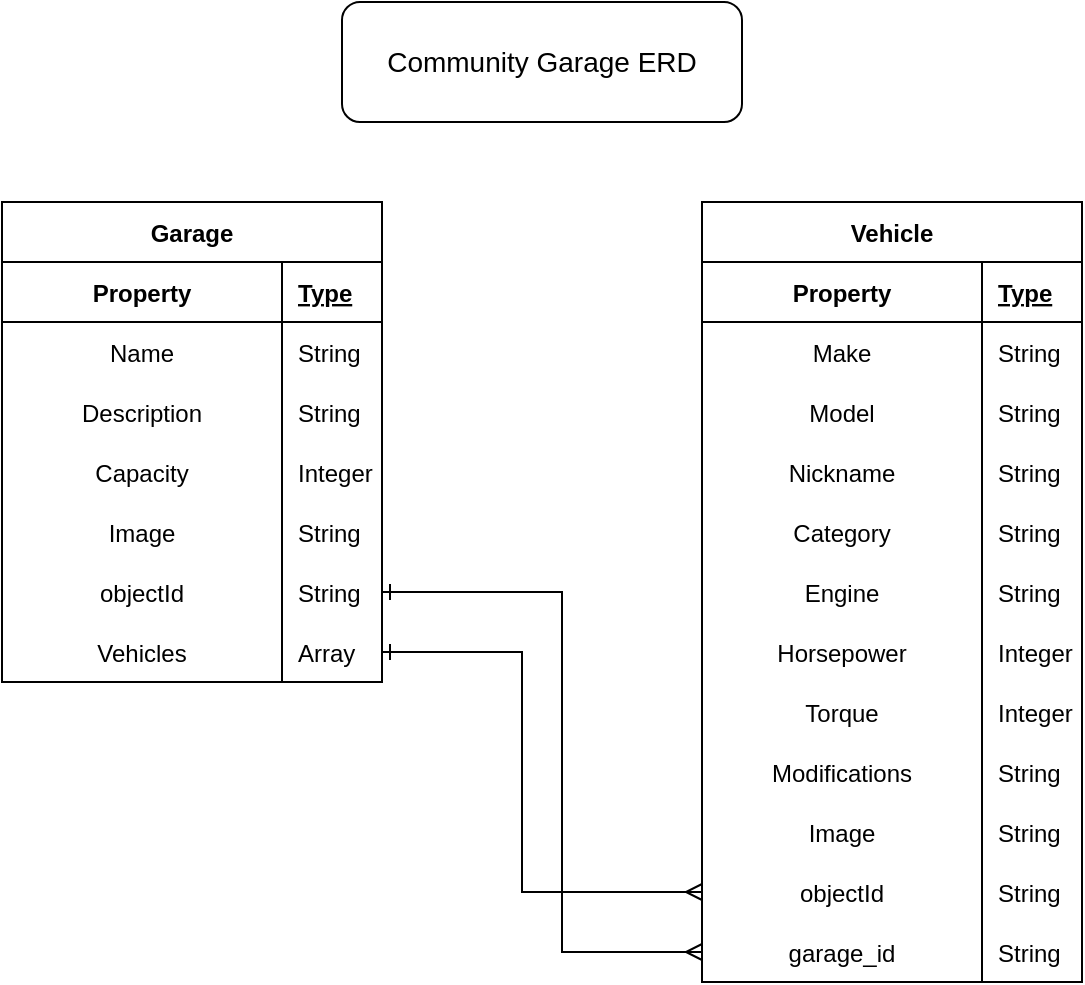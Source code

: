 <mxfile version="20.4.2" type="github">
  <diagram id="mfgf_DxSWvPRphigtXnv" name="Page-1">
    <mxGraphModel dx="466" dy="768" grid="1" gridSize="10" guides="1" tooltips="1" connect="1" arrows="1" fold="1" page="1" pageScale="1" pageWidth="850" pageHeight="1100" math="0" shadow="0">
      <root>
        <mxCell id="0" />
        <mxCell id="1" parent="0" />
        <mxCell id="8G7je8lipAlwb6NqFDqW-1" value="Garage" style="shape=table;startSize=30;container=1;collapsible=1;childLayout=tableLayout;fixedRows=1;rowLines=0;fontStyle=1;align=center;resizeLast=1;" parent="1" vertex="1">
          <mxGeometry x="130" y="120" width="190" height="240" as="geometry">
            <mxRectangle x="160" y="120" width="80" height="30" as="alternateBounds" />
          </mxGeometry>
        </mxCell>
        <mxCell id="8G7je8lipAlwb6NqFDqW-2" value="" style="shape=tableRow;horizontal=0;startSize=0;swimlaneHead=0;swimlaneBody=0;fillColor=none;collapsible=0;dropTarget=0;points=[[0,0.5],[1,0.5]];portConstraint=eastwest;top=0;left=0;right=0;bottom=1;" parent="8G7je8lipAlwb6NqFDqW-1" vertex="1">
          <mxGeometry y="30" width="190" height="30" as="geometry" />
        </mxCell>
        <mxCell id="8G7je8lipAlwb6NqFDqW-3" value="Property" style="shape=partialRectangle;connectable=0;fillColor=none;top=0;left=0;bottom=0;right=0;fontStyle=1;overflow=hidden;" parent="8G7je8lipAlwb6NqFDqW-2" vertex="1">
          <mxGeometry width="140" height="30" as="geometry">
            <mxRectangle width="140" height="30" as="alternateBounds" />
          </mxGeometry>
        </mxCell>
        <mxCell id="8G7je8lipAlwb6NqFDqW-4" value="Type" style="shape=partialRectangle;connectable=0;fillColor=none;top=0;left=0;bottom=0;right=0;align=left;spacingLeft=6;fontStyle=5;overflow=hidden;" parent="8G7je8lipAlwb6NqFDqW-2" vertex="1">
          <mxGeometry x="140" width="50" height="30" as="geometry">
            <mxRectangle width="50" height="30" as="alternateBounds" />
          </mxGeometry>
        </mxCell>
        <mxCell id="8G7je8lipAlwb6NqFDqW-5" value="" style="shape=tableRow;horizontal=0;startSize=0;swimlaneHead=0;swimlaneBody=0;fillColor=none;collapsible=0;dropTarget=0;points=[[0,0.5],[1,0.5]];portConstraint=eastwest;top=0;left=0;right=0;bottom=0;" parent="8G7je8lipAlwb6NqFDqW-1" vertex="1">
          <mxGeometry y="60" width="190" height="30" as="geometry" />
        </mxCell>
        <mxCell id="8G7je8lipAlwb6NqFDqW-6" value="Name" style="shape=partialRectangle;connectable=0;fillColor=none;top=0;left=0;bottom=0;right=0;editable=1;overflow=hidden;" parent="8G7je8lipAlwb6NqFDqW-5" vertex="1">
          <mxGeometry width="140" height="30" as="geometry">
            <mxRectangle width="140" height="30" as="alternateBounds" />
          </mxGeometry>
        </mxCell>
        <mxCell id="8G7je8lipAlwb6NqFDqW-7" value="String" style="shape=partialRectangle;connectable=0;fillColor=none;top=0;left=0;bottom=0;right=0;align=left;spacingLeft=6;overflow=hidden;" parent="8G7je8lipAlwb6NqFDqW-5" vertex="1">
          <mxGeometry x="140" width="50" height="30" as="geometry">
            <mxRectangle width="50" height="30" as="alternateBounds" />
          </mxGeometry>
        </mxCell>
        <mxCell id="8G7je8lipAlwb6NqFDqW-8" value="" style="shape=tableRow;horizontal=0;startSize=0;swimlaneHead=0;swimlaneBody=0;fillColor=none;collapsible=0;dropTarget=0;points=[[0,0.5],[1,0.5]];portConstraint=eastwest;top=0;left=0;right=0;bottom=0;" parent="8G7je8lipAlwb6NqFDqW-1" vertex="1">
          <mxGeometry y="90" width="190" height="30" as="geometry" />
        </mxCell>
        <mxCell id="8G7je8lipAlwb6NqFDqW-9" value="Description" style="shape=partialRectangle;connectable=0;fillColor=none;top=0;left=0;bottom=0;right=0;editable=1;overflow=hidden;" parent="8G7je8lipAlwb6NqFDqW-8" vertex="1">
          <mxGeometry width="140" height="30" as="geometry">
            <mxRectangle width="140" height="30" as="alternateBounds" />
          </mxGeometry>
        </mxCell>
        <mxCell id="8G7je8lipAlwb6NqFDqW-10" value="String" style="shape=partialRectangle;connectable=0;fillColor=none;top=0;left=0;bottom=0;right=0;align=left;spacingLeft=6;overflow=hidden;" parent="8G7je8lipAlwb6NqFDqW-8" vertex="1">
          <mxGeometry x="140" width="50" height="30" as="geometry">
            <mxRectangle width="50" height="30" as="alternateBounds" />
          </mxGeometry>
        </mxCell>
        <mxCell id="8G7je8lipAlwb6NqFDqW-11" value="" style="shape=tableRow;horizontal=0;startSize=0;swimlaneHead=0;swimlaneBody=0;fillColor=none;collapsible=0;dropTarget=0;points=[[0,0.5],[1,0.5]];portConstraint=eastwest;top=0;left=0;right=0;bottom=0;" parent="8G7je8lipAlwb6NqFDqW-1" vertex="1">
          <mxGeometry y="120" width="190" height="30" as="geometry" />
        </mxCell>
        <mxCell id="8G7je8lipAlwb6NqFDqW-12" value="Capacity" style="shape=partialRectangle;connectable=0;fillColor=none;top=0;left=0;bottom=0;right=0;editable=1;overflow=hidden;" parent="8G7je8lipAlwb6NqFDqW-11" vertex="1">
          <mxGeometry width="140" height="30" as="geometry">
            <mxRectangle width="140" height="30" as="alternateBounds" />
          </mxGeometry>
        </mxCell>
        <mxCell id="8G7je8lipAlwb6NqFDqW-13" value="Integer" style="shape=partialRectangle;connectable=0;fillColor=none;top=0;left=0;bottom=0;right=0;align=left;spacingLeft=6;overflow=hidden;" parent="8G7je8lipAlwb6NqFDqW-11" vertex="1">
          <mxGeometry x="140" width="50" height="30" as="geometry">
            <mxRectangle width="50" height="30" as="alternateBounds" />
          </mxGeometry>
        </mxCell>
        <mxCell id="OGnzqwqpYi_XJ-3Nk9AH-17" style="shape=tableRow;horizontal=0;startSize=0;swimlaneHead=0;swimlaneBody=0;fillColor=none;collapsible=0;dropTarget=0;points=[[0,0.5],[1,0.5]];portConstraint=eastwest;top=0;left=0;right=0;bottom=0;" vertex="1" parent="8G7je8lipAlwb6NqFDqW-1">
          <mxGeometry y="150" width="190" height="30" as="geometry" />
        </mxCell>
        <mxCell id="OGnzqwqpYi_XJ-3Nk9AH-18" value="Image" style="shape=partialRectangle;connectable=0;fillColor=none;top=0;left=0;bottom=0;right=0;editable=1;overflow=hidden;" vertex="1" parent="OGnzqwqpYi_XJ-3Nk9AH-17">
          <mxGeometry width="140" height="30" as="geometry">
            <mxRectangle width="140" height="30" as="alternateBounds" />
          </mxGeometry>
        </mxCell>
        <mxCell id="OGnzqwqpYi_XJ-3Nk9AH-19" value="String" style="shape=partialRectangle;connectable=0;fillColor=none;top=0;left=0;bottom=0;right=0;align=left;spacingLeft=6;overflow=hidden;" vertex="1" parent="OGnzqwqpYi_XJ-3Nk9AH-17">
          <mxGeometry x="140" width="50" height="30" as="geometry">
            <mxRectangle width="50" height="30" as="alternateBounds" />
          </mxGeometry>
        </mxCell>
        <mxCell id="8G7je8lipAlwb6NqFDqW-34" style="shape=tableRow;horizontal=0;startSize=0;swimlaneHead=0;swimlaneBody=0;fillColor=none;collapsible=0;dropTarget=0;points=[[0,0.5],[1,0.5]];portConstraint=eastwest;top=0;left=0;right=0;bottom=0;" parent="8G7je8lipAlwb6NqFDqW-1" vertex="1">
          <mxGeometry y="180" width="190" height="30" as="geometry" />
        </mxCell>
        <mxCell id="8G7je8lipAlwb6NqFDqW-35" value="objectId" style="shape=partialRectangle;connectable=0;fillColor=none;top=0;left=0;bottom=0;right=0;editable=1;overflow=hidden;" parent="8G7je8lipAlwb6NqFDqW-34" vertex="1">
          <mxGeometry width="140" height="30" as="geometry">
            <mxRectangle width="140" height="30" as="alternateBounds" />
          </mxGeometry>
        </mxCell>
        <mxCell id="8G7je8lipAlwb6NqFDqW-36" value="String" style="shape=partialRectangle;connectable=0;fillColor=none;top=0;left=0;bottom=0;right=0;align=left;spacingLeft=6;overflow=hidden;" parent="8G7je8lipAlwb6NqFDqW-34" vertex="1">
          <mxGeometry x="140" width="50" height="30" as="geometry">
            <mxRectangle width="50" height="30" as="alternateBounds" />
          </mxGeometry>
        </mxCell>
        <mxCell id="OGnzqwqpYi_XJ-3Nk9AH-11" style="shape=tableRow;horizontal=0;startSize=0;swimlaneHead=0;swimlaneBody=0;fillColor=none;collapsible=0;dropTarget=0;points=[[0,0.5],[1,0.5]];portConstraint=eastwest;top=0;left=0;right=0;bottom=0;" vertex="1" parent="8G7je8lipAlwb6NqFDqW-1">
          <mxGeometry y="210" width="190" height="30" as="geometry" />
        </mxCell>
        <mxCell id="OGnzqwqpYi_XJ-3Nk9AH-12" value="Vehicles" style="shape=partialRectangle;connectable=0;fillColor=none;top=0;left=0;bottom=0;right=0;editable=1;overflow=hidden;" vertex="1" parent="OGnzqwqpYi_XJ-3Nk9AH-11">
          <mxGeometry width="140" height="30" as="geometry">
            <mxRectangle width="140" height="30" as="alternateBounds" />
          </mxGeometry>
        </mxCell>
        <mxCell id="OGnzqwqpYi_XJ-3Nk9AH-13" value="Array" style="shape=partialRectangle;connectable=0;fillColor=none;top=0;left=0;bottom=0;right=0;align=left;spacingLeft=6;overflow=hidden;" vertex="1" parent="OGnzqwqpYi_XJ-3Nk9AH-11">
          <mxGeometry x="140" width="50" height="30" as="geometry">
            <mxRectangle width="50" height="30" as="alternateBounds" />
          </mxGeometry>
        </mxCell>
        <mxCell id="8G7je8lipAlwb6NqFDqW-14" value="Vehicle" style="shape=table;startSize=30;container=1;collapsible=1;childLayout=tableLayout;fixedRows=1;rowLines=0;fontStyle=1;align=center;resizeLast=1;" parent="1" vertex="1">
          <mxGeometry x="480" y="120" width="190" height="390" as="geometry">
            <mxRectangle x="160" y="120" width="80" height="30" as="alternateBounds" />
          </mxGeometry>
        </mxCell>
        <mxCell id="8G7je8lipAlwb6NqFDqW-15" value="" style="shape=tableRow;horizontal=0;startSize=0;swimlaneHead=0;swimlaneBody=0;fillColor=none;collapsible=0;dropTarget=0;points=[[0,0.5],[1,0.5]];portConstraint=eastwest;top=0;left=0;right=0;bottom=1;" parent="8G7je8lipAlwb6NqFDqW-14" vertex="1">
          <mxGeometry y="30" width="190" height="30" as="geometry" />
        </mxCell>
        <mxCell id="8G7je8lipAlwb6NqFDqW-16" value="Property" style="shape=partialRectangle;connectable=0;fillColor=none;top=0;left=0;bottom=0;right=0;fontStyle=1;overflow=hidden;" parent="8G7je8lipAlwb6NqFDqW-15" vertex="1">
          <mxGeometry width="140" height="30" as="geometry">
            <mxRectangle width="140" height="30" as="alternateBounds" />
          </mxGeometry>
        </mxCell>
        <mxCell id="8G7je8lipAlwb6NqFDqW-17" value="Type" style="shape=partialRectangle;connectable=0;fillColor=none;top=0;left=0;bottom=0;right=0;align=left;spacingLeft=6;fontStyle=5;overflow=hidden;" parent="8G7je8lipAlwb6NqFDqW-15" vertex="1">
          <mxGeometry x="140" width="50" height="30" as="geometry">
            <mxRectangle width="50" height="30" as="alternateBounds" />
          </mxGeometry>
        </mxCell>
        <mxCell id="8G7je8lipAlwb6NqFDqW-18" value="" style="shape=tableRow;horizontal=0;startSize=0;swimlaneHead=0;swimlaneBody=0;fillColor=none;collapsible=0;dropTarget=0;points=[[0,0.5],[1,0.5]];portConstraint=eastwest;top=0;left=0;right=0;bottom=0;" parent="8G7je8lipAlwb6NqFDqW-14" vertex="1">
          <mxGeometry y="60" width="190" height="30" as="geometry" />
        </mxCell>
        <mxCell id="8G7je8lipAlwb6NqFDqW-19" value="Make" style="shape=partialRectangle;connectable=0;fillColor=none;top=0;left=0;bottom=0;right=0;editable=1;overflow=hidden;" parent="8G7je8lipAlwb6NqFDqW-18" vertex="1">
          <mxGeometry width="140" height="30" as="geometry">
            <mxRectangle width="140" height="30" as="alternateBounds" />
          </mxGeometry>
        </mxCell>
        <mxCell id="8G7je8lipAlwb6NqFDqW-20" value="String" style="shape=partialRectangle;connectable=0;fillColor=none;top=0;left=0;bottom=0;right=0;align=left;spacingLeft=6;overflow=hidden;" parent="8G7je8lipAlwb6NqFDqW-18" vertex="1">
          <mxGeometry x="140" width="50" height="30" as="geometry">
            <mxRectangle width="50" height="30" as="alternateBounds" />
          </mxGeometry>
        </mxCell>
        <mxCell id="8G7je8lipAlwb6NqFDqW-21" value="" style="shape=tableRow;horizontal=0;startSize=0;swimlaneHead=0;swimlaneBody=0;fillColor=none;collapsible=0;dropTarget=0;points=[[0,0.5],[1,0.5]];portConstraint=eastwest;top=0;left=0;right=0;bottom=0;" parent="8G7je8lipAlwb6NqFDqW-14" vertex="1">
          <mxGeometry y="90" width="190" height="30" as="geometry" />
        </mxCell>
        <mxCell id="8G7je8lipAlwb6NqFDqW-22" value="Model" style="shape=partialRectangle;connectable=0;fillColor=none;top=0;left=0;bottom=0;right=0;editable=1;overflow=hidden;" parent="8G7je8lipAlwb6NqFDqW-21" vertex="1">
          <mxGeometry width="140" height="30" as="geometry">
            <mxRectangle width="140" height="30" as="alternateBounds" />
          </mxGeometry>
        </mxCell>
        <mxCell id="8G7je8lipAlwb6NqFDqW-23" value="String" style="shape=partialRectangle;connectable=0;fillColor=none;top=0;left=0;bottom=0;right=0;align=left;spacingLeft=6;overflow=hidden;" parent="8G7je8lipAlwb6NqFDqW-21" vertex="1">
          <mxGeometry x="140" width="50" height="30" as="geometry">
            <mxRectangle width="50" height="30" as="alternateBounds" />
          </mxGeometry>
        </mxCell>
        <mxCell id="8G7je8lipAlwb6NqFDqW-24" value="" style="shape=tableRow;horizontal=0;startSize=0;swimlaneHead=0;swimlaneBody=0;fillColor=none;collapsible=0;dropTarget=0;points=[[0,0.5],[1,0.5]];portConstraint=eastwest;top=0;left=0;right=0;bottom=0;" parent="8G7je8lipAlwb6NqFDqW-14" vertex="1">
          <mxGeometry y="120" width="190" height="30" as="geometry" />
        </mxCell>
        <mxCell id="8G7je8lipAlwb6NqFDqW-25" value="Nickname" style="shape=partialRectangle;connectable=0;fillColor=none;top=0;left=0;bottom=0;right=0;editable=1;overflow=hidden;" parent="8G7je8lipAlwb6NqFDqW-24" vertex="1">
          <mxGeometry width="140" height="30" as="geometry">
            <mxRectangle width="140" height="30" as="alternateBounds" />
          </mxGeometry>
        </mxCell>
        <mxCell id="8G7je8lipAlwb6NqFDqW-26" value="String" style="shape=partialRectangle;connectable=0;fillColor=none;top=0;left=0;bottom=0;right=0;align=left;spacingLeft=6;overflow=hidden;" parent="8G7je8lipAlwb6NqFDqW-24" vertex="1">
          <mxGeometry x="140" width="50" height="30" as="geometry">
            <mxRectangle width="50" height="30" as="alternateBounds" />
          </mxGeometry>
        </mxCell>
        <mxCell id="dCpzDybhtS82MDEVjnS--1" style="shape=tableRow;horizontal=0;startSize=0;swimlaneHead=0;swimlaneBody=0;fillColor=none;collapsible=0;dropTarget=0;points=[[0,0.5],[1,0.5]];portConstraint=eastwest;top=0;left=0;right=0;bottom=0;" parent="8G7je8lipAlwb6NqFDqW-14" vertex="1">
          <mxGeometry y="150" width="190" height="30" as="geometry" />
        </mxCell>
        <mxCell id="dCpzDybhtS82MDEVjnS--2" value="Category" style="shape=partialRectangle;connectable=0;fillColor=none;top=0;left=0;bottom=0;right=0;editable=1;overflow=hidden;" parent="dCpzDybhtS82MDEVjnS--1" vertex="1">
          <mxGeometry width="140" height="30" as="geometry">
            <mxRectangle width="140" height="30" as="alternateBounds" />
          </mxGeometry>
        </mxCell>
        <mxCell id="dCpzDybhtS82MDEVjnS--3" value="String" style="shape=partialRectangle;connectable=0;fillColor=none;top=0;left=0;bottom=0;right=0;align=left;spacingLeft=6;overflow=hidden;" parent="dCpzDybhtS82MDEVjnS--1" vertex="1">
          <mxGeometry x="140" width="50" height="30" as="geometry">
            <mxRectangle width="50" height="30" as="alternateBounds" />
          </mxGeometry>
        </mxCell>
        <mxCell id="OGnzqwqpYi_XJ-3Nk9AH-7" style="shape=tableRow;horizontal=0;startSize=0;swimlaneHead=0;swimlaneBody=0;fillColor=none;collapsible=0;dropTarget=0;points=[[0,0.5],[1,0.5]];portConstraint=eastwest;top=0;left=0;right=0;bottom=0;" vertex="1" parent="8G7je8lipAlwb6NqFDqW-14">
          <mxGeometry y="180" width="190" height="30" as="geometry" />
        </mxCell>
        <mxCell id="OGnzqwqpYi_XJ-3Nk9AH-8" value="Engine" style="shape=partialRectangle;connectable=0;fillColor=none;top=0;left=0;bottom=0;right=0;editable=1;overflow=hidden;" vertex="1" parent="OGnzqwqpYi_XJ-3Nk9AH-7">
          <mxGeometry width="140" height="30" as="geometry">
            <mxRectangle width="140" height="30" as="alternateBounds" />
          </mxGeometry>
        </mxCell>
        <mxCell id="OGnzqwqpYi_XJ-3Nk9AH-9" value="String" style="shape=partialRectangle;connectable=0;fillColor=none;top=0;left=0;bottom=0;right=0;align=left;spacingLeft=6;overflow=hidden;" vertex="1" parent="OGnzqwqpYi_XJ-3Nk9AH-7">
          <mxGeometry x="140" width="50" height="30" as="geometry">
            <mxRectangle width="50" height="30" as="alternateBounds" />
          </mxGeometry>
        </mxCell>
        <mxCell id="OGnzqwqpYi_XJ-3Nk9AH-4" style="shape=tableRow;horizontal=0;startSize=0;swimlaneHead=0;swimlaneBody=0;fillColor=none;collapsible=0;dropTarget=0;points=[[0,0.5],[1,0.5]];portConstraint=eastwest;top=0;left=0;right=0;bottom=0;" vertex="1" parent="8G7je8lipAlwb6NqFDqW-14">
          <mxGeometry y="210" width="190" height="30" as="geometry" />
        </mxCell>
        <mxCell id="OGnzqwqpYi_XJ-3Nk9AH-5" value="Horsepower" style="shape=partialRectangle;connectable=0;fillColor=none;top=0;left=0;bottom=0;right=0;editable=1;overflow=hidden;" vertex="1" parent="OGnzqwqpYi_XJ-3Nk9AH-4">
          <mxGeometry width="140" height="30" as="geometry">
            <mxRectangle width="140" height="30" as="alternateBounds" />
          </mxGeometry>
        </mxCell>
        <mxCell id="OGnzqwqpYi_XJ-3Nk9AH-6" value="Integer" style="shape=partialRectangle;connectable=0;fillColor=none;top=0;left=0;bottom=0;right=0;align=left;spacingLeft=6;overflow=hidden;" vertex="1" parent="OGnzqwqpYi_XJ-3Nk9AH-4">
          <mxGeometry x="140" width="50" height="30" as="geometry">
            <mxRectangle width="50" height="30" as="alternateBounds" />
          </mxGeometry>
        </mxCell>
        <mxCell id="OGnzqwqpYi_XJ-3Nk9AH-1" style="shape=tableRow;horizontal=0;startSize=0;swimlaneHead=0;swimlaneBody=0;fillColor=none;collapsible=0;dropTarget=0;points=[[0,0.5],[1,0.5]];portConstraint=eastwest;top=0;left=0;right=0;bottom=0;" vertex="1" parent="8G7je8lipAlwb6NqFDqW-14">
          <mxGeometry y="240" width="190" height="30" as="geometry" />
        </mxCell>
        <mxCell id="OGnzqwqpYi_XJ-3Nk9AH-2" value="Torque" style="shape=partialRectangle;connectable=0;fillColor=none;top=0;left=0;bottom=0;right=0;editable=1;overflow=hidden;" vertex="1" parent="OGnzqwqpYi_XJ-3Nk9AH-1">
          <mxGeometry width="140" height="30" as="geometry">
            <mxRectangle width="140" height="30" as="alternateBounds" />
          </mxGeometry>
        </mxCell>
        <mxCell id="OGnzqwqpYi_XJ-3Nk9AH-3" value="Integer" style="shape=partialRectangle;connectable=0;fillColor=none;top=0;left=0;bottom=0;right=0;align=left;spacingLeft=6;overflow=hidden;" vertex="1" parent="OGnzqwqpYi_XJ-3Nk9AH-1">
          <mxGeometry x="140" width="50" height="30" as="geometry">
            <mxRectangle width="50" height="30" as="alternateBounds" />
          </mxGeometry>
        </mxCell>
        <mxCell id="8G7je8lipAlwb6NqFDqW-28" style="shape=tableRow;horizontal=0;startSize=0;swimlaneHead=0;swimlaneBody=0;fillColor=none;collapsible=0;dropTarget=0;points=[[0,0.5],[1,0.5]];portConstraint=eastwest;top=0;left=0;right=0;bottom=0;" parent="8G7je8lipAlwb6NqFDqW-14" vertex="1">
          <mxGeometry y="270" width="190" height="30" as="geometry" />
        </mxCell>
        <mxCell id="8G7je8lipAlwb6NqFDqW-29" value="Modifications" style="shape=partialRectangle;connectable=0;fillColor=none;top=0;left=0;bottom=0;right=0;editable=1;overflow=hidden;" parent="8G7je8lipAlwb6NqFDqW-28" vertex="1">
          <mxGeometry width="140" height="30" as="geometry">
            <mxRectangle width="140" height="30" as="alternateBounds" />
          </mxGeometry>
        </mxCell>
        <mxCell id="8G7je8lipAlwb6NqFDqW-30" value="String" style="shape=partialRectangle;connectable=0;fillColor=none;top=0;left=0;bottom=0;right=0;align=left;spacingLeft=6;overflow=hidden;" parent="8G7je8lipAlwb6NqFDqW-28" vertex="1">
          <mxGeometry x="140" width="50" height="30" as="geometry">
            <mxRectangle width="50" height="30" as="alternateBounds" />
          </mxGeometry>
        </mxCell>
        <mxCell id="OGnzqwqpYi_XJ-3Nk9AH-14" style="shape=tableRow;horizontal=0;startSize=0;swimlaneHead=0;swimlaneBody=0;fillColor=none;collapsible=0;dropTarget=0;points=[[0,0.5],[1,0.5]];portConstraint=eastwest;top=0;left=0;right=0;bottom=0;" vertex="1" parent="8G7je8lipAlwb6NqFDqW-14">
          <mxGeometry y="300" width="190" height="30" as="geometry" />
        </mxCell>
        <mxCell id="OGnzqwqpYi_XJ-3Nk9AH-15" value="Image" style="shape=partialRectangle;connectable=0;fillColor=none;top=0;left=0;bottom=0;right=0;editable=1;overflow=hidden;" vertex="1" parent="OGnzqwqpYi_XJ-3Nk9AH-14">
          <mxGeometry width="140" height="30" as="geometry">
            <mxRectangle width="140" height="30" as="alternateBounds" />
          </mxGeometry>
        </mxCell>
        <mxCell id="OGnzqwqpYi_XJ-3Nk9AH-16" value="String" style="shape=partialRectangle;connectable=0;fillColor=none;top=0;left=0;bottom=0;right=0;align=left;spacingLeft=6;overflow=hidden;" vertex="1" parent="OGnzqwqpYi_XJ-3Nk9AH-14">
          <mxGeometry x="140" width="50" height="30" as="geometry">
            <mxRectangle width="50" height="30" as="alternateBounds" />
          </mxGeometry>
        </mxCell>
        <mxCell id="8G7je8lipAlwb6NqFDqW-31" style="shape=tableRow;horizontal=0;startSize=0;swimlaneHead=0;swimlaneBody=0;fillColor=none;collapsible=0;dropTarget=0;points=[[0,0.5],[1,0.5]];portConstraint=eastwest;top=0;left=0;right=0;bottom=0;" parent="8G7je8lipAlwb6NqFDqW-14" vertex="1">
          <mxGeometry y="330" width="190" height="30" as="geometry" />
        </mxCell>
        <mxCell id="8G7je8lipAlwb6NqFDqW-32" value="objectId" style="shape=partialRectangle;connectable=0;fillColor=none;top=0;left=0;bottom=0;right=0;editable=1;overflow=hidden;" parent="8G7je8lipAlwb6NqFDqW-31" vertex="1">
          <mxGeometry width="140" height="30" as="geometry">
            <mxRectangle width="140" height="30" as="alternateBounds" />
          </mxGeometry>
        </mxCell>
        <mxCell id="8G7je8lipAlwb6NqFDqW-33" value="String" style="shape=partialRectangle;connectable=0;fillColor=none;top=0;left=0;bottom=0;right=0;align=left;spacingLeft=6;overflow=hidden;" parent="8G7je8lipAlwb6NqFDqW-31" vertex="1">
          <mxGeometry x="140" width="50" height="30" as="geometry">
            <mxRectangle width="50" height="30" as="alternateBounds" />
          </mxGeometry>
        </mxCell>
        <mxCell id="8G7je8lipAlwb6NqFDqW-37" style="shape=tableRow;horizontal=0;startSize=0;swimlaneHead=0;swimlaneBody=0;fillColor=none;collapsible=0;dropTarget=0;points=[[0,0.5],[1,0.5]];portConstraint=eastwest;top=0;left=0;right=0;bottom=0;" parent="8G7je8lipAlwb6NqFDqW-14" vertex="1">
          <mxGeometry y="360" width="190" height="30" as="geometry" />
        </mxCell>
        <mxCell id="8G7je8lipAlwb6NqFDqW-38" value="garage_id" style="shape=partialRectangle;connectable=0;fillColor=none;top=0;left=0;bottom=0;right=0;editable=1;overflow=hidden;" parent="8G7je8lipAlwb6NqFDqW-37" vertex="1">
          <mxGeometry width="140" height="30" as="geometry">
            <mxRectangle width="140" height="30" as="alternateBounds" />
          </mxGeometry>
        </mxCell>
        <mxCell id="8G7je8lipAlwb6NqFDqW-39" value="String" style="shape=partialRectangle;connectable=0;fillColor=none;top=0;left=0;bottom=0;right=0;align=left;spacingLeft=6;overflow=hidden;" parent="8G7je8lipAlwb6NqFDqW-37" vertex="1">
          <mxGeometry x="140" width="50" height="30" as="geometry">
            <mxRectangle width="50" height="30" as="alternateBounds" />
          </mxGeometry>
        </mxCell>
        <mxCell id="OGnzqwqpYi_XJ-3Nk9AH-10" value="&lt;font style=&quot;&quot;&gt;&lt;font style=&quot;font-size: 14px;&quot;&gt;Community Garage ERD&lt;/font&gt;&lt;br&gt;&lt;/font&gt;" style="rounded=1;whiteSpace=wrap;html=1;" vertex="1" parent="1">
          <mxGeometry x="300" y="20" width="200" height="60" as="geometry" />
        </mxCell>
        <mxCell id="OGnzqwqpYi_XJ-3Nk9AH-22" value="" style="edgeStyle=elbowEdgeStyle;elbow=horizontal;endArrow=ERmany;html=1;rounded=0;fontSize=14;exitX=1;exitY=0.5;exitDx=0;exitDy=0;entryX=0;entryY=0.5;entryDx=0;entryDy=0;endFill=0;startArrow=ERone;startFill=0;" edge="1" parent="1" source="OGnzqwqpYi_XJ-3Nk9AH-11" target="8G7je8lipAlwb6NqFDqW-31">
          <mxGeometry width="50" height="50" relative="1" as="geometry">
            <mxPoint x="400" y="320" as="sourcePoint" />
            <mxPoint x="450" y="270" as="targetPoint" />
            <Array as="points">
              <mxPoint x="390" y="410" />
            </Array>
          </mxGeometry>
        </mxCell>
        <mxCell id="OGnzqwqpYi_XJ-3Nk9AH-26" value="" style="edgeStyle=elbowEdgeStyle;elbow=horizontal;endArrow=ERmany;html=1;rounded=0;fontSize=14;exitX=1;exitY=0.5;exitDx=0;exitDy=0;entryX=0;entryY=0.5;entryDx=0;entryDy=0;endFill=0;startArrow=ERone;startFill=0;" edge="1" parent="1" source="8G7je8lipAlwb6NqFDqW-34" target="8G7je8lipAlwb6NqFDqW-37">
          <mxGeometry width="50" height="50" relative="1" as="geometry">
            <mxPoint x="400" y="320" as="sourcePoint" />
            <mxPoint x="450" y="270" as="targetPoint" />
            <Array as="points">
              <mxPoint x="410" y="420" />
            </Array>
          </mxGeometry>
        </mxCell>
      </root>
    </mxGraphModel>
  </diagram>
</mxfile>
